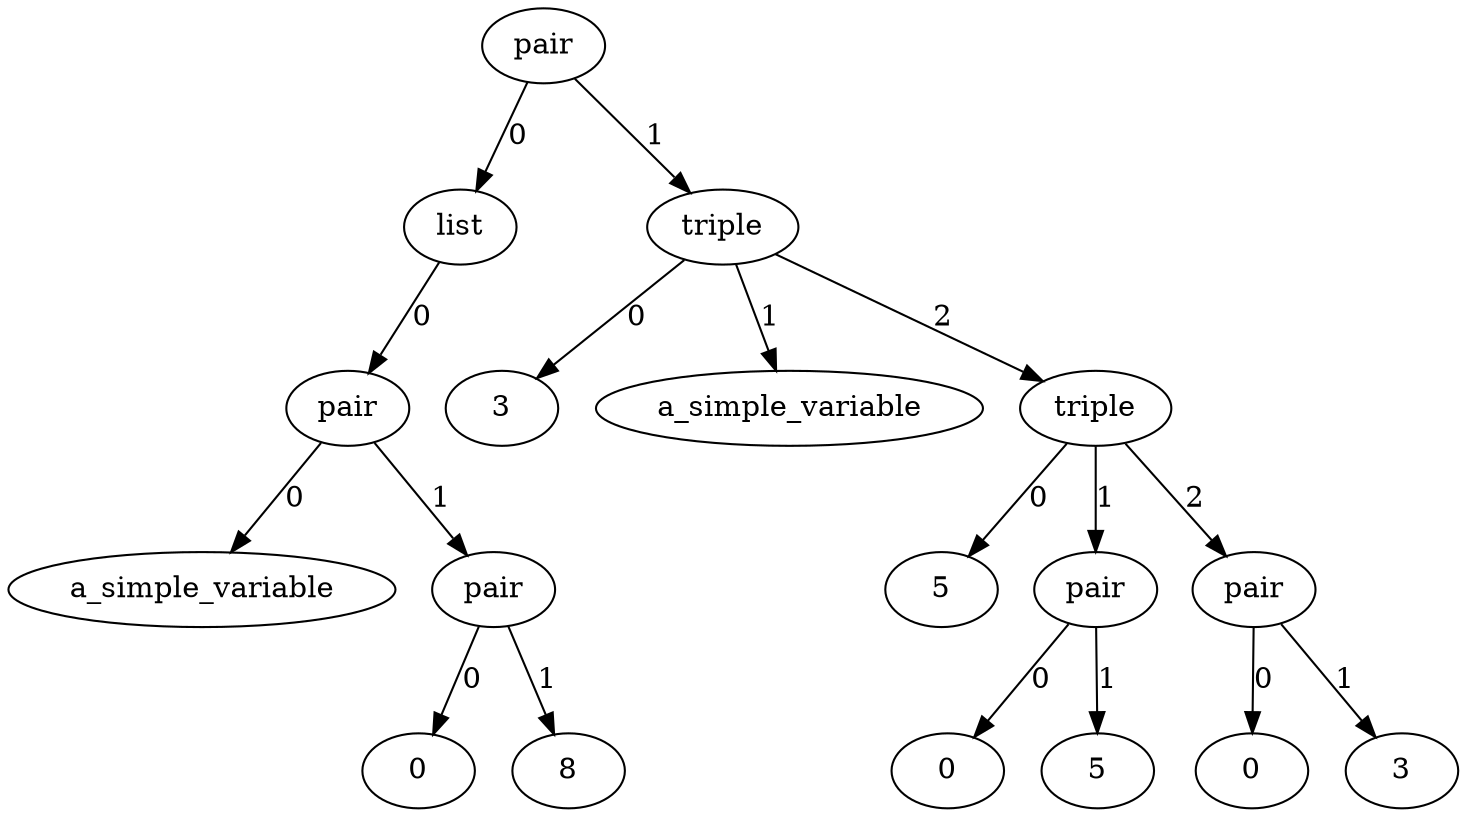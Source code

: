 digraph G {
n1 [label="pair"]
n2 [label="list"]
n3 [label="pair"]
n4 [label="a_simple_variable"]
n3 -> n4 [label="0"]
n5 [label="pair"]
n6 [label="0"]
n5 -> n6 [label="0"]
n7 [label="8"]
n5 -> n7 [label="1"]
n3 -> n5 [label="1"]
n2 -> n3 [label="0"]
n1 -> n2 [label="0"]
n8 [label="triple"]
n9 [label="3"]
n8 -> n9 [label="0"]
n10 [label="a_simple_variable"]
n8 -> n10 [label="1"]
n11 [label="triple"]
n12 [label="5"]
n11 -> n12 [label="0"]
n13 [label="pair"]
n14 [label="0"]
n13 -> n14 [label="0"]
n15 [label="5"]
n13 -> n15 [label="1"]
n11 -> n13 [label="1"]
n16 [label="pair"]
n17 [label="0"]
n16 -> n17 [label="0"]
n18 [label="3"]
n16 -> n18 [label="1"]
n11 -> n16 [label="2"]
n8 -> n11 [label="2"]
n1 -> n8 [label="1"]
}
